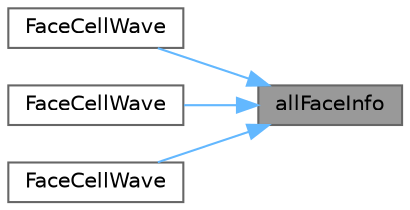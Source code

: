 digraph "allFaceInfo"
{
 // LATEX_PDF_SIZE
  bgcolor="transparent";
  edge [fontname=Helvetica,fontsize=10,labelfontname=Helvetica,labelfontsize=10];
  node [fontname=Helvetica,fontsize=10,shape=box,height=0.2,width=0.4];
  rankdir="RL";
  Node1 [id="Node000001",label="allFaceInfo",height=0.2,width=0.4,color="gray40", fillcolor="grey60", style="filled", fontcolor="black",tooltip=" "];
  Node1 -> Node2 [id="edge1_Node000001_Node000002",dir="back",color="steelblue1",style="solid",tooltip=" "];
  Node2 [id="Node000002",label="FaceCellWave",height=0.2,width=0.4,color="grey40", fillcolor="white", style="filled",URL="$classFoam_1_1FaceCellWave.html#a476623a0f1657fc79df9560652f55d17",tooltip=" "];
  Node1 -> Node3 [id="edge2_Node000001_Node000003",dir="back",color="steelblue1",style="solid",tooltip=" "];
  Node3 [id="Node000003",label="FaceCellWave",height=0.2,width=0.4,color="grey40", fillcolor="white", style="filled",URL="$classFoam_1_1FaceCellWave.html#a9f2d0be8e39449eaed4aaf35dc19a39a",tooltip=" "];
  Node1 -> Node4 [id="edge3_Node000001_Node000004",dir="back",color="steelblue1",style="solid",tooltip=" "];
  Node4 [id="Node000004",label="FaceCellWave",height=0.2,width=0.4,color="grey40", fillcolor="white", style="filled",URL="$classFoam_1_1FaceCellWave.html#a49687880d0be0bc8f00a88c4090fd5d2",tooltip=" "];
}
